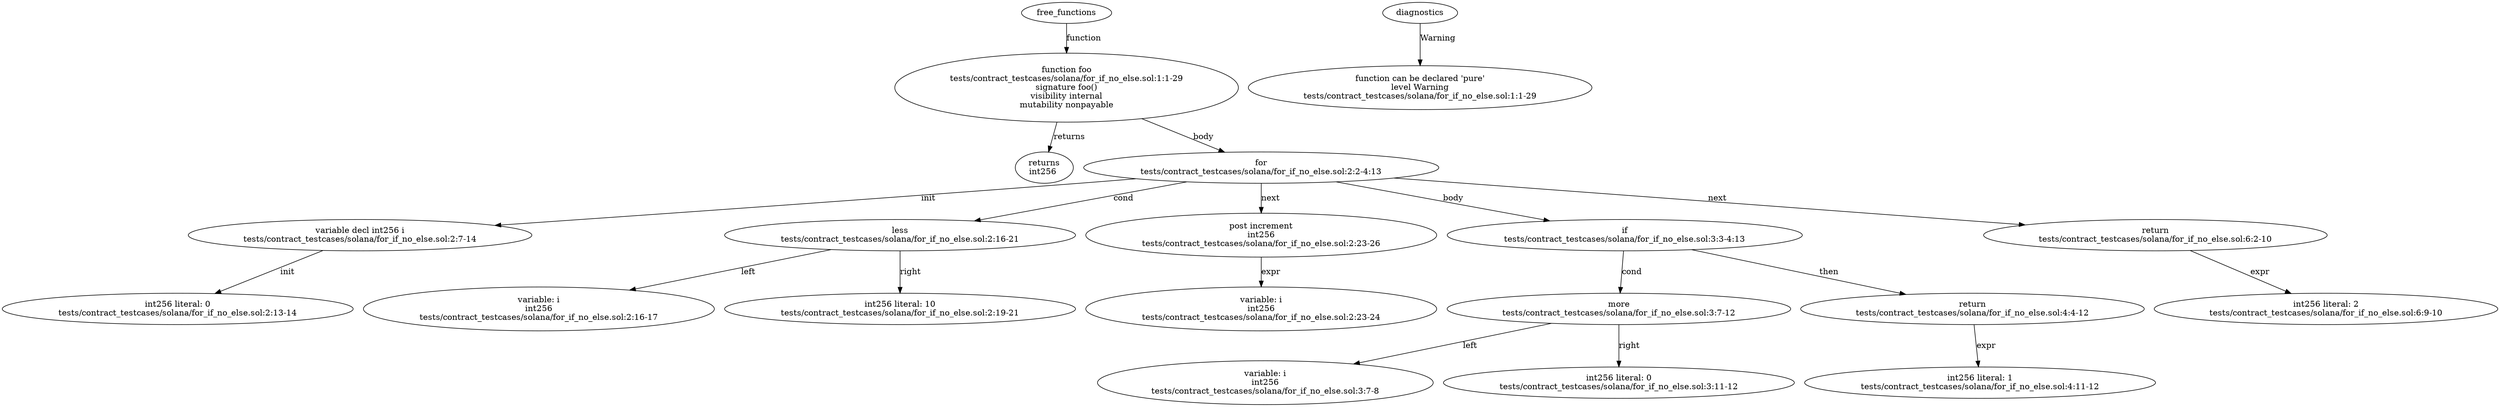 strict digraph "tests/contract_testcases/solana/for_if_no_else.sol" {
	foo [label="function foo\ntests/contract_testcases/solana/for_if_no_else.sol:1:1-29\nsignature foo()\nvisibility internal\nmutability nonpayable"]
	returns [label="returns\nint256 "]
	for [label="for\ntests/contract_testcases/solana/for_if_no_else.sol:2:2-4:13"]
	var_decl [label="variable decl int256 i\ntests/contract_testcases/solana/for_if_no_else.sol:2:7-14"]
	number_literal [label="int256 literal: 0\ntests/contract_testcases/solana/for_if_no_else.sol:2:13-14"]
	less [label="less\ntests/contract_testcases/solana/for_if_no_else.sol:2:16-21"]
	variable [label="variable: i\nint256\ntests/contract_testcases/solana/for_if_no_else.sol:2:16-17"]
	number_literal_8 [label="int256 literal: 10\ntests/contract_testcases/solana/for_if_no_else.sol:2:19-21"]
	post_increment [label="post increment\nint256\ntests/contract_testcases/solana/for_if_no_else.sol:2:23-26"]
	variable_10 [label="variable: i\nint256\ntests/contract_testcases/solana/for_if_no_else.sol:2:23-24"]
	if [label="if\ntests/contract_testcases/solana/for_if_no_else.sol:3:3-4:13"]
	more [label="more\ntests/contract_testcases/solana/for_if_no_else.sol:3:7-12"]
	variable_13 [label="variable: i\nint256\ntests/contract_testcases/solana/for_if_no_else.sol:3:7-8"]
	number_literal_14 [label="int256 literal: 0\ntests/contract_testcases/solana/for_if_no_else.sol:3:11-12"]
	return [label="return\ntests/contract_testcases/solana/for_if_no_else.sol:4:4-12"]
	number_literal_16 [label="int256 literal: 1\ntests/contract_testcases/solana/for_if_no_else.sol:4:11-12"]
	return_17 [label="return\ntests/contract_testcases/solana/for_if_no_else.sol:6:2-10"]
	number_literal_18 [label="int256 literal: 2\ntests/contract_testcases/solana/for_if_no_else.sol:6:9-10"]
	diagnostic [label="function can be declared 'pure'\nlevel Warning\ntests/contract_testcases/solana/for_if_no_else.sol:1:1-29"]
	free_functions -> foo [label="function"]
	foo -> returns [label="returns"]
	foo -> for [label="body"]
	for -> var_decl [label="init"]
	var_decl -> number_literal [label="init"]
	for -> less [label="cond"]
	less -> variable [label="left"]
	less -> number_literal_8 [label="right"]
	for -> post_increment [label="next"]
	post_increment -> variable_10 [label="expr"]
	for -> if [label="body"]
	if -> more [label="cond"]
	more -> variable_13 [label="left"]
	more -> number_literal_14 [label="right"]
	if -> return [label="then"]
	return -> number_literal_16 [label="expr"]
	for -> return_17 [label="next"]
	return_17 -> number_literal_18 [label="expr"]
	diagnostics -> diagnostic [label="Warning"]
}
